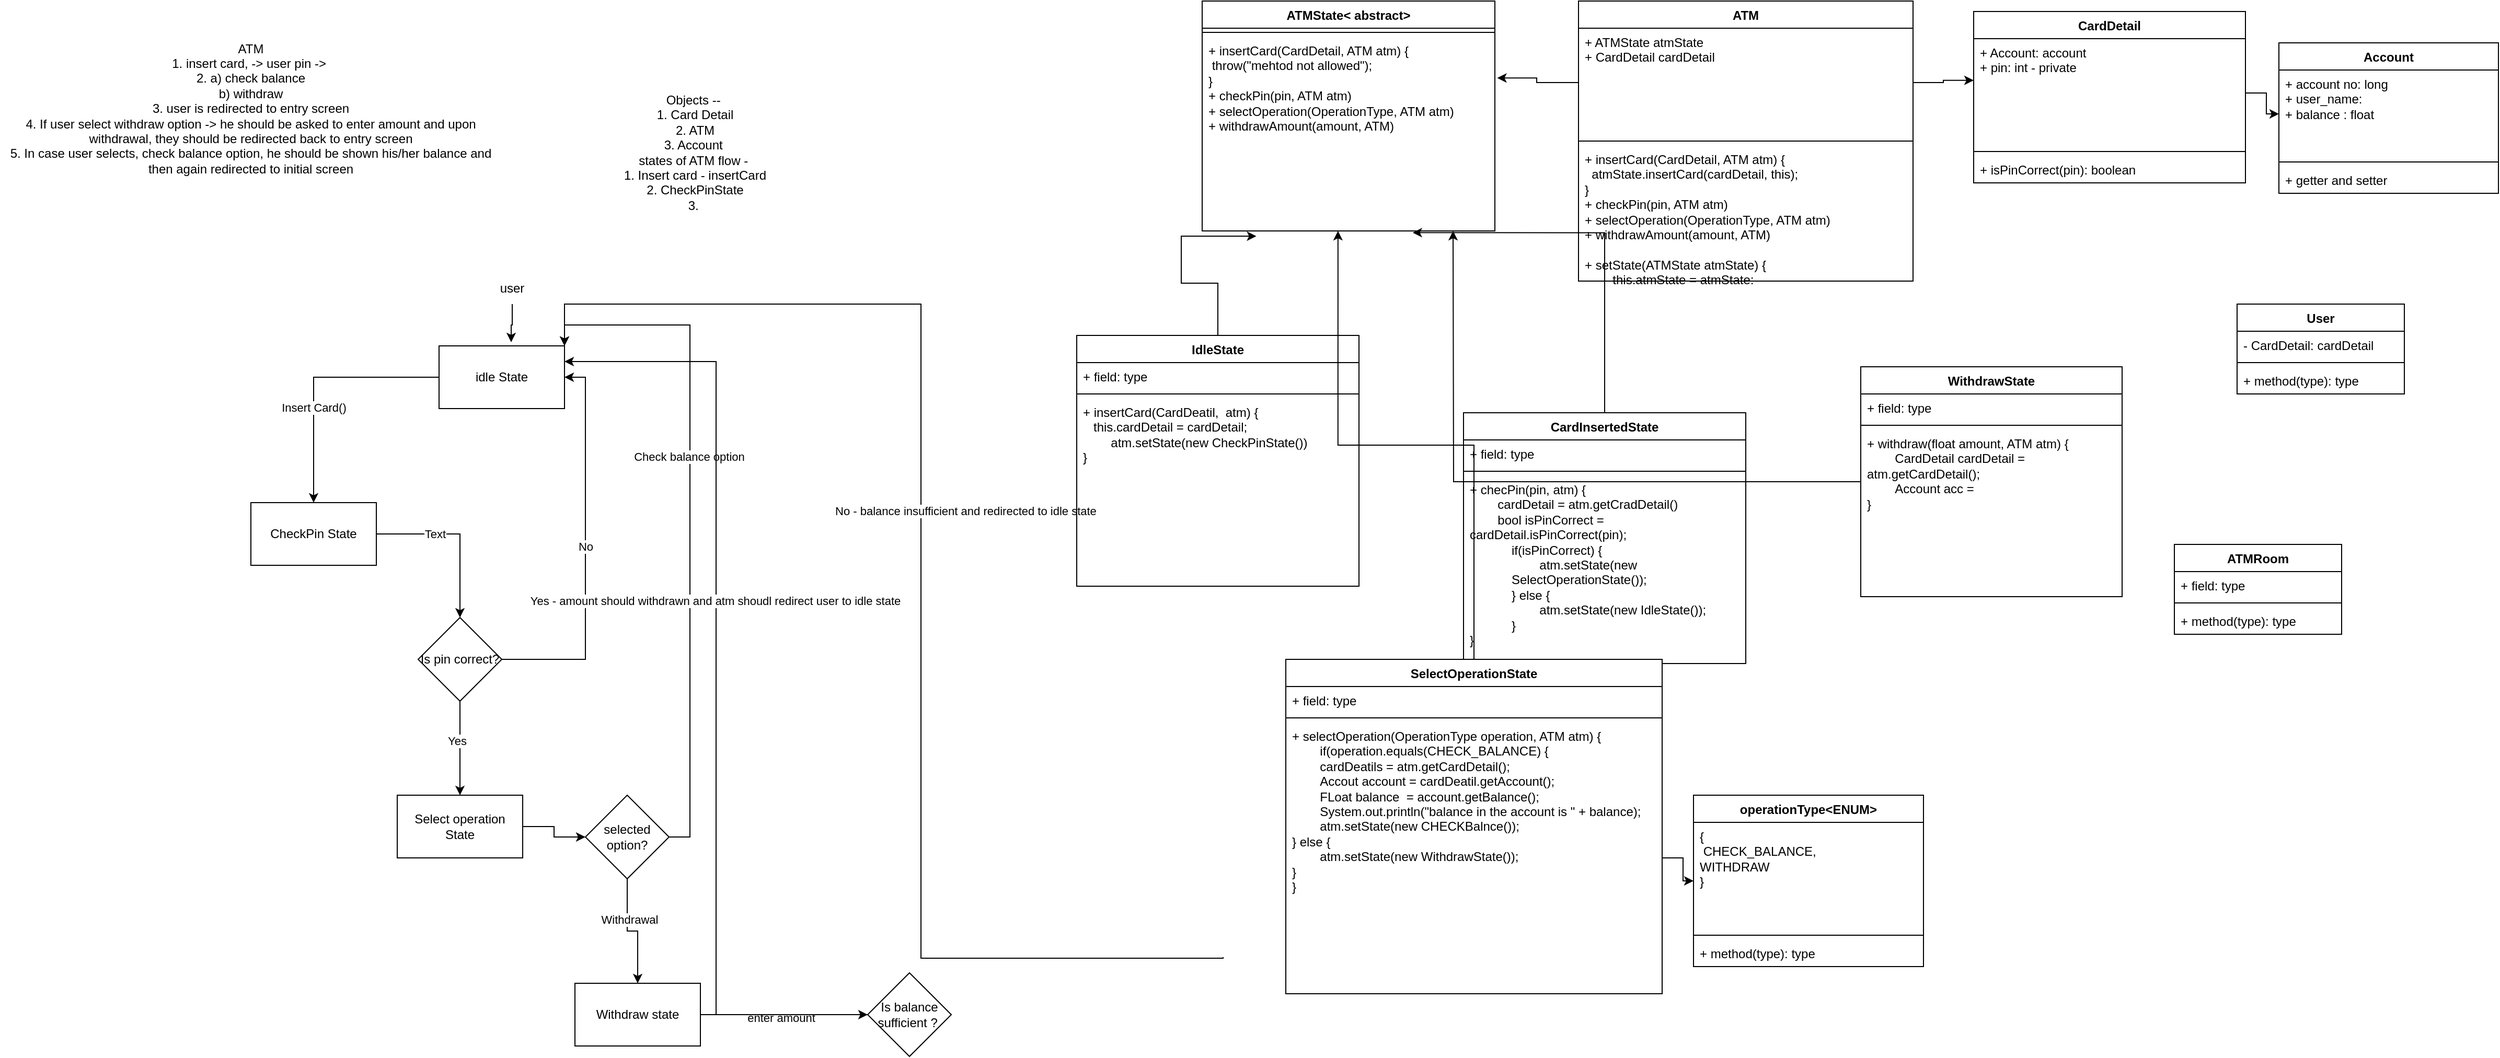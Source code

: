 <mxfile version="24.6.3" type="device">
  <diagram id="C5RBs43oDa-KdzZeNtuy" name="Page-1">
    <mxGraphModel dx="1635" dy="835" grid="1" gridSize="10" guides="1" tooltips="1" connect="1" arrows="1" fold="1" page="1" pageScale="1" pageWidth="827" pageHeight="1169" math="0" shadow="0">
      <root>
        <mxCell id="WIyWlLk6GJQsqaUBKTNV-0" />
        <mxCell id="WIyWlLk6GJQsqaUBKTNV-1" parent="WIyWlLk6GJQsqaUBKTNV-0" />
        <mxCell id="rk55M6_r1zN5NUazX-qA-60" value="ATM&lt;div&gt;1. insert card, -&amp;gt; user pin -&amp;gt;&amp;nbsp;&lt;/div&gt;&lt;div&gt;2. a) check balance&lt;/div&gt;&lt;div&gt;b) withdraw&lt;/div&gt;&lt;div&gt;3. user is redirected to entry screen&lt;/div&gt;&lt;div&gt;4. If user select withdraw option -&amp;gt; he should be asked to enter amount and upon withdrawal, they should be redirected back to entry screen&lt;/div&gt;&lt;div&gt;5. In case user selects, check balance option, he should be shown his/her balance and then again redirected to initial screen&lt;/div&gt;&lt;div&gt;&lt;br&gt;&lt;/div&gt;" style="text;html=1;align=center;verticalAlign=middle;whiteSpace=wrap;rounded=0;" vertex="1" parent="WIyWlLk6GJQsqaUBKTNV-1">
          <mxGeometry x="50" y="210" width="480" height="200" as="geometry" />
        </mxCell>
        <mxCell id="rk55M6_r1zN5NUazX-qA-61" value="Objects --&amp;nbsp;&lt;div&gt;1. Card Detail&lt;/div&gt;&lt;div&gt;2. ATM&lt;/div&gt;&lt;div&gt;3. Account&amp;nbsp;&lt;/div&gt;&lt;div&gt;states of ATM flow -&amp;nbsp;&lt;/div&gt;&lt;div&gt;1. Insert card - insertCard&lt;/div&gt;&lt;div&gt;2. CheckPinState&lt;/div&gt;&lt;div&gt;3.&amp;nbsp;&lt;/div&gt;" style="text;html=1;align=center;verticalAlign=middle;whiteSpace=wrap;rounded=0;" vertex="1" parent="WIyWlLk6GJQsqaUBKTNV-1">
          <mxGeometry x="590" y="230" width="250" height="230" as="geometry" />
        </mxCell>
        <mxCell id="rk55M6_r1zN5NUazX-qA-65" style="edgeStyle=orthogonalEdgeStyle;rounded=0;orthogonalLoop=1;jettySize=auto;html=1;" edge="1" parent="WIyWlLk6GJQsqaUBKTNV-1" source="rk55M6_r1zN5NUazX-qA-62" target="rk55M6_r1zN5NUazX-qA-66">
          <mxGeometry relative="1" as="geometry">
            <mxPoint x="530" y="650.0" as="targetPoint" />
          </mxGeometry>
        </mxCell>
        <mxCell id="rk55M6_r1zN5NUazX-qA-76" value="Insert Card()" style="edgeLabel;html=1;align=center;verticalAlign=middle;resizable=0;points=[];" vertex="1" connectable="0" parent="rk55M6_r1zN5NUazX-qA-65">
          <mxGeometry x="0.239" relative="1" as="geometry">
            <mxPoint as="offset" />
          </mxGeometry>
        </mxCell>
        <mxCell id="rk55M6_r1zN5NUazX-qA-62" value="idle State" style="rounded=0;whiteSpace=wrap;html=1;" vertex="1" parent="WIyWlLk6GJQsqaUBKTNV-1">
          <mxGeometry x="470" y="530" width="120" height="60" as="geometry" />
        </mxCell>
        <mxCell id="rk55M6_r1zN5NUazX-qA-63" value="user" style="text;html=1;align=center;verticalAlign=middle;whiteSpace=wrap;rounded=0;" vertex="1" parent="WIyWlLk6GJQsqaUBKTNV-1">
          <mxGeometry x="510" y="460" width="60" height="30" as="geometry" />
        </mxCell>
        <mxCell id="rk55M6_r1zN5NUazX-qA-64" style="edgeStyle=orthogonalEdgeStyle;rounded=0;orthogonalLoop=1;jettySize=auto;html=1;entryX=0.575;entryY=-0.059;entryDx=0;entryDy=0;entryPerimeter=0;" edge="1" parent="WIyWlLk6GJQsqaUBKTNV-1" source="rk55M6_r1zN5NUazX-qA-63" target="rk55M6_r1zN5NUazX-qA-62">
          <mxGeometry relative="1" as="geometry" />
        </mxCell>
        <mxCell id="rk55M6_r1zN5NUazX-qA-67" style="edgeStyle=orthogonalEdgeStyle;rounded=0;orthogonalLoop=1;jettySize=auto;html=1;" edge="1" parent="WIyWlLk6GJQsqaUBKTNV-1" source="rk55M6_r1zN5NUazX-qA-66" target="rk55M6_r1zN5NUazX-qA-70">
          <mxGeometry relative="1" as="geometry">
            <mxPoint x="530" y="750.0" as="targetPoint" />
          </mxGeometry>
        </mxCell>
        <mxCell id="rk55M6_r1zN5NUazX-qA-77" value="Text" style="edgeLabel;html=1;align=center;verticalAlign=middle;resizable=0;points=[];" vertex="1" connectable="0" parent="rk55M6_r1zN5NUazX-qA-67">
          <mxGeometry x="-0.299" relative="1" as="geometry">
            <mxPoint as="offset" />
          </mxGeometry>
        </mxCell>
        <mxCell id="rk55M6_r1zN5NUazX-qA-66" value="CheckPin State" style="rounded=0;whiteSpace=wrap;html=1;" vertex="1" parent="WIyWlLk6GJQsqaUBKTNV-1">
          <mxGeometry x="290" y="680.0" width="120" height="60" as="geometry" />
        </mxCell>
        <mxCell id="rk55M6_r1zN5NUazX-qA-71" style="edgeStyle=orthogonalEdgeStyle;rounded=0;orthogonalLoop=1;jettySize=auto;html=1;entryX=1;entryY=0.5;entryDx=0;entryDy=0;exitX=1;exitY=0.5;exitDx=0;exitDy=0;" edge="1" parent="WIyWlLk6GJQsqaUBKTNV-1" source="rk55M6_r1zN5NUazX-qA-70" target="rk55M6_r1zN5NUazX-qA-62">
          <mxGeometry relative="1" as="geometry">
            <mxPoint x="719.94" y="590" as="targetPoint" />
            <mxPoint x="619.999" y="820.059" as="sourcePoint" />
          </mxGeometry>
        </mxCell>
        <mxCell id="rk55M6_r1zN5NUazX-qA-72" value="No" style="edgeLabel;html=1;align=center;verticalAlign=middle;resizable=0;points=[];" vertex="1" connectable="0" parent="rk55M6_r1zN5NUazX-qA-71">
          <mxGeometry x="0.018" relative="1" as="geometry">
            <mxPoint as="offset" />
          </mxGeometry>
        </mxCell>
        <mxCell id="rk55M6_r1zN5NUazX-qA-73" style="edgeStyle=orthogonalEdgeStyle;rounded=0;orthogonalLoop=1;jettySize=auto;html=1;" edge="1" parent="WIyWlLk6GJQsqaUBKTNV-1" source="rk55M6_r1zN5NUazX-qA-70">
          <mxGeometry relative="1" as="geometry">
            <mxPoint x="490" y="960.0" as="targetPoint" />
          </mxGeometry>
        </mxCell>
        <mxCell id="rk55M6_r1zN5NUazX-qA-74" value="Yes" style="edgeLabel;html=1;align=center;verticalAlign=middle;resizable=0;points=[];" vertex="1" connectable="0" parent="rk55M6_r1zN5NUazX-qA-73">
          <mxGeometry x="-0.169" y="-3" relative="1" as="geometry">
            <mxPoint as="offset" />
          </mxGeometry>
        </mxCell>
        <mxCell id="rk55M6_r1zN5NUazX-qA-70" value="Is pin correct?" style="rhombus;whiteSpace=wrap;html=1;" vertex="1" parent="WIyWlLk6GJQsqaUBKTNV-1">
          <mxGeometry x="450" y="790" width="80" height="80" as="geometry" />
        </mxCell>
        <mxCell id="rk55M6_r1zN5NUazX-qA-81" style="edgeStyle=orthogonalEdgeStyle;rounded=0;orthogonalLoop=1;jettySize=auto;html=1;entryX=0;entryY=0.5;entryDx=0;entryDy=0;" edge="1" parent="WIyWlLk6GJQsqaUBKTNV-1" source="rk55M6_r1zN5NUazX-qA-75" target="rk55M6_r1zN5NUazX-qA-80">
          <mxGeometry relative="1" as="geometry" />
        </mxCell>
        <mxCell id="rk55M6_r1zN5NUazX-qA-75" value="Select operation State" style="rounded=0;whiteSpace=wrap;html=1;" vertex="1" parent="WIyWlLk6GJQsqaUBKTNV-1">
          <mxGeometry x="430" y="960" width="120" height="60" as="geometry" />
        </mxCell>
        <mxCell id="rk55M6_r1zN5NUazX-qA-82" style="edgeStyle=orthogonalEdgeStyle;rounded=0;orthogonalLoop=1;jettySize=auto;html=1;entryX=1;entryY=0;entryDx=0;entryDy=0;exitX=1;exitY=0.5;exitDx=0;exitDy=0;" edge="1" parent="WIyWlLk6GJQsqaUBKTNV-1" source="rk55M6_r1zN5NUazX-qA-80" target="rk55M6_r1zN5NUazX-qA-62">
          <mxGeometry relative="1" as="geometry">
            <mxPoint x="770" y="530" as="targetPoint" />
            <mxPoint x="790.0" y="1000.0" as="sourcePoint" />
          </mxGeometry>
        </mxCell>
        <mxCell id="rk55M6_r1zN5NUazX-qA-83" value="Check balance option" style="edgeLabel;html=1;align=center;verticalAlign=middle;resizable=0;points=[];" vertex="1" connectable="0" parent="rk55M6_r1zN5NUazX-qA-82">
          <mxGeometry x="0.182" y="1" relative="1" as="geometry">
            <mxPoint as="offset" />
          </mxGeometry>
        </mxCell>
        <mxCell id="rk55M6_r1zN5NUazX-qA-84" style="edgeStyle=orthogonalEdgeStyle;rounded=0;orthogonalLoop=1;jettySize=auto;html=1;entryX=0.5;entryY=0;entryDx=0;entryDy=0;" edge="1" parent="WIyWlLk6GJQsqaUBKTNV-1" source="rk55M6_r1zN5NUazX-qA-80" target="rk55M6_r1zN5NUazX-qA-87">
          <mxGeometry relative="1" as="geometry">
            <mxPoint x="670" y="1130.0" as="targetPoint" />
          </mxGeometry>
        </mxCell>
        <mxCell id="rk55M6_r1zN5NUazX-qA-85" value="Withdrawal" style="edgeLabel;html=1;align=center;verticalAlign=middle;resizable=0;points=[];" vertex="1" connectable="0" parent="rk55M6_r1zN5NUazX-qA-84">
          <mxGeometry x="-0.295" y="2" relative="1" as="geometry">
            <mxPoint as="offset" />
          </mxGeometry>
        </mxCell>
        <mxCell id="rk55M6_r1zN5NUazX-qA-80" value="selected option?" style="rhombus;whiteSpace=wrap;html=1;" vertex="1" parent="WIyWlLk6GJQsqaUBKTNV-1">
          <mxGeometry x="610" y="960" width="80" height="80" as="geometry" />
        </mxCell>
        <mxCell id="rk55M6_r1zN5NUazX-qA-88" style="edgeStyle=orthogonalEdgeStyle;rounded=0;orthogonalLoop=1;jettySize=auto;html=1;" edge="1" parent="WIyWlLk6GJQsqaUBKTNV-1" source="rk55M6_r1zN5NUazX-qA-87" target="rk55M6_r1zN5NUazX-qA-91">
          <mxGeometry relative="1" as="geometry">
            <mxPoint x="880" y="1170.0" as="targetPoint" />
          </mxGeometry>
        </mxCell>
        <mxCell id="rk55M6_r1zN5NUazX-qA-89" value="enter amount" style="edgeLabel;html=1;align=center;verticalAlign=middle;resizable=0;points=[];" vertex="1" connectable="0" parent="rk55M6_r1zN5NUazX-qA-88">
          <mxGeometry x="-0.044" y="-3" relative="1" as="geometry">
            <mxPoint as="offset" />
          </mxGeometry>
        </mxCell>
        <mxCell id="rk55M6_r1zN5NUazX-qA-87" value="Withdraw state" style="rounded=0;whiteSpace=wrap;html=1;" vertex="1" parent="WIyWlLk6GJQsqaUBKTNV-1">
          <mxGeometry x="600" y="1140" width="120" height="60" as="geometry" />
        </mxCell>
        <mxCell id="rk55M6_r1zN5NUazX-qA-93" style="edgeStyle=orthogonalEdgeStyle;rounded=0;orthogonalLoop=1;jettySize=auto;html=1;entryX=1;entryY=0.25;entryDx=0;entryDy=0;" edge="1" parent="WIyWlLk6GJQsqaUBKTNV-1" source="rk55M6_r1zN5NUazX-qA-91" target="rk55M6_r1zN5NUazX-qA-62">
          <mxGeometry relative="1" as="geometry">
            <mxPoint x="910" y="700.0" as="targetPoint" />
          </mxGeometry>
        </mxCell>
        <mxCell id="rk55M6_r1zN5NUazX-qA-94" value="Yes - amount should withdrawn and atm shoudl redirect user to idle state" style="edgeLabel;html=1;align=center;verticalAlign=middle;resizable=0;points=[];" vertex="1" connectable="0" parent="rk55M6_r1zN5NUazX-qA-93">
          <mxGeometry x="0.183" y="1" relative="1" as="geometry">
            <mxPoint as="offset" />
          </mxGeometry>
        </mxCell>
        <mxCell id="rk55M6_r1zN5NUazX-qA-95" style="edgeStyle=orthogonalEdgeStyle;rounded=0;orthogonalLoop=1;jettySize=auto;html=1;entryX=1;entryY=0;entryDx=0;entryDy=0;" edge="1" parent="WIyWlLk6GJQsqaUBKTNV-1" target="rk55M6_r1zN5NUazX-qA-62">
          <mxGeometry relative="1" as="geometry">
            <mxPoint x="930" y="490" as="targetPoint" />
            <mxPoint x="1220" y="1115.0" as="sourcePoint" />
            <Array as="points">
              <mxPoint x="931" y="1116" />
              <mxPoint x="931" y="490" />
              <mxPoint x="590" y="490" />
            </Array>
          </mxGeometry>
        </mxCell>
        <mxCell id="rk55M6_r1zN5NUazX-qA-96" value="No - balance insufficient and redirected to idle state&amp;nbsp;" style="edgeLabel;html=1;align=center;verticalAlign=middle;resizable=0;points=[];" vertex="1" connectable="0" parent="rk55M6_r1zN5NUazX-qA-95">
          <mxGeometry x="-0.035" y="-2" relative="1" as="geometry">
            <mxPoint x="42" y="-92" as="offset" />
          </mxGeometry>
        </mxCell>
        <mxCell id="rk55M6_r1zN5NUazX-qA-91" value="Is balance sufficient ?&amp;nbsp;" style="rhombus;whiteSpace=wrap;html=1;" vertex="1" parent="WIyWlLk6GJQsqaUBKTNV-1">
          <mxGeometry x="880" y="1130" width="80" height="80" as="geometry" />
        </mxCell>
        <mxCell id="rk55M6_r1zN5NUazX-qA-97" value="ATMState&amp;lt; abstract&amp;gt;" style="swimlane;fontStyle=1;align=center;verticalAlign=top;childLayout=stackLayout;horizontal=1;startSize=26;horizontalStack=0;resizeParent=1;resizeParentMax=0;resizeLast=0;collapsible=1;marginBottom=0;whiteSpace=wrap;html=1;" vertex="1" parent="WIyWlLk6GJQsqaUBKTNV-1">
          <mxGeometry x="1200" y="200" width="280" height="220" as="geometry" />
        </mxCell>
        <mxCell id="rk55M6_r1zN5NUazX-qA-99" value="" style="line;strokeWidth=1;fillColor=none;align=left;verticalAlign=middle;spacingTop=-1;spacingLeft=3;spacingRight=3;rotatable=0;labelPosition=right;points=[];portConstraint=eastwest;strokeColor=inherit;" vertex="1" parent="rk55M6_r1zN5NUazX-qA-97">
          <mxGeometry y="26" width="280" height="8" as="geometry" />
        </mxCell>
        <mxCell id="rk55M6_r1zN5NUazX-qA-100" value="+ insertCard(CardDetail, ATM atm) {&lt;div&gt;&amp;nbsp;throw(&quot;mehtod not allowed&quot;);&lt;/div&gt;&lt;div&gt;}&lt;br&gt;&lt;div&gt;+ checkPin(pin, ATM atm)&lt;/div&gt;&lt;div&gt;+ selectOperation(OperationType, ATM atm)&lt;/div&gt;&lt;div&gt;+ withdrawAmount(amount, ATM)&lt;/div&gt;&lt;/div&gt;" style="text;strokeColor=none;fillColor=none;align=left;verticalAlign=top;spacingLeft=4;spacingRight=4;overflow=hidden;rotatable=0;points=[[0,0.5],[1,0.5]];portConstraint=eastwest;whiteSpace=wrap;html=1;" vertex="1" parent="rk55M6_r1zN5NUazX-qA-97">
          <mxGeometry y="34" width="280" height="186" as="geometry" />
        </mxCell>
        <mxCell id="rk55M6_r1zN5NUazX-qA-101" value="IdleState" style="swimlane;fontStyle=1;align=center;verticalAlign=top;childLayout=stackLayout;horizontal=1;startSize=26;horizontalStack=0;resizeParent=1;resizeParentMax=0;resizeLast=0;collapsible=1;marginBottom=0;whiteSpace=wrap;html=1;" vertex="1" parent="WIyWlLk6GJQsqaUBKTNV-1">
          <mxGeometry x="1080" y="520" width="270" height="240" as="geometry" />
        </mxCell>
        <mxCell id="rk55M6_r1zN5NUazX-qA-102" value="+ field: type" style="text;strokeColor=none;fillColor=none;align=left;verticalAlign=top;spacingLeft=4;spacingRight=4;overflow=hidden;rotatable=0;points=[[0,0.5],[1,0.5]];portConstraint=eastwest;whiteSpace=wrap;html=1;" vertex="1" parent="rk55M6_r1zN5NUazX-qA-101">
          <mxGeometry y="26" width="270" height="26" as="geometry" />
        </mxCell>
        <mxCell id="rk55M6_r1zN5NUazX-qA-103" value="" style="line;strokeWidth=1;fillColor=none;align=left;verticalAlign=middle;spacingTop=-1;spacingLeft=3;spacingRight=3;rotatable=0;labelPosition=right;points=[];portConstraint=eastwest;strokeColor=inherit;" vertex="1" parent="rk55M6_r1zN5NUazX-qA-101">
          <mxGeometry y="52" width="270" height="8" as="geometry" />
        </mxCell>
        <mxCell id="rk55M6_r1zN5NUazX-qA-104" value="+ insertCard(CardDeatil,&amp;nbsp; atm) {&lt;div&gt;&amp;nbsp; &amp;nbsp;this.cardDetail = cardDetail;&lt;/div&gt;&lt;div&gt;&lt;span style=&quot;white-space: pre;&quot;&gt;&#x9;&lt;/span&gt;atm.setState(new CheckPinState())&lt;br&gt;&lt;div&gt;}&lt;/div&gt;&lt;/div&gt;" style="text;strokeColor=none;fillColor=none;align=left;verticalAlign=top;spacingLeft=4;spacingRight=4;overflow=hidden;rotatable=0;points=[[0,0.5],[1,0.5]];portConstraint=eastwest;whiteSpace=wrap;html=1;" vertex="1" parent="rk55M6_r1zN5NUazX-qA-101">
          <mxGeometry y="60" width="270" height="180" as="geometry" />
        </mxCell>
        <mxCell id="rk55M6_r1zN5NUazX-qA-105" value="ATM" style="swimlane;fontStyle=1;align=center;verticalAlign=top;childLayout=stackLayout;horizontal=1;startSize=26;horizontalStack=0;resizeParent=1;resizeParentMax=0;resizeLast=0;collapsible=1;marginBottom=0;whiteSpace=wrap;html=1;" vertex="1" parent="WIyWlLk6GJQsqaUBKTNV-1">
          <mxGeometry x="1560" y="200" width="320" height="268" as="geometry" />
        </mxCell>
        <mxCell id="rk55M6_r1zN5NUazX-qA-106" value="+ ATMState atmState&lt;div&gt;+ CardDetail cardDetail&lt;/div&gt;" style="text;strokeColor=none;fillColor=none;align=left;verticalAlign=top;spacingLeft=4;spacingRight=4;overflow=hidden;rotatable=0;points=[[0,0.5],[1,0.5]];portConstraint=eastwest;whiteSpace=wrap;html=1;" vertex="1" parent="rk55M6_r1zN5NUazX-qA-105">
          <mxGeometry y="26" width="320" height="104" as="geometry" />
        </mxCell>
        <mxCell id="rk55M6_r1zN5NUazX-qA-107" value="" style="line;strokeWidth=1;fillColor=none;align=left;verticalAlign=middle;spacingTop=-1;spacingLeft=3;spacingRight=3;rotatable=0;labelPosition=right;points=[];portConstraint=eastwest;strokeColor=inherit;" vertex="1" parent="rk55M6_r1zN5NUazX-qA-105">
          <mxGeometry y="130" width="320" height="8" as="geometry" />
        </mxCell>
        <mxCell id="rk55M6_r1zN5NUazX-qA-108" value="+ insertCard(CardDetail, ATM atm) {&lt;div&gt;&amp;nbsp; atmState.insertCard(cardDetail, this);&lt;/div&gt;&lt;div&gt;}&lt;br&gt;&lt;div&gt;+ checkPin(pin, ATM atm)&lt;/div&gt;&lt;div&gt;+ selectOperation(OperationType, ATM atm)&lt;/div&gt;&lt;div&gt;+ withdrawAmount(amount, ATM)&lt;/div&gt;&lt;div&gt;&lt;br&gt;&lt;/div&gt;&lt;div&gt;+ setState(ATMState atmState) {&lt;/div&gt;&lt;div&gt;&lt;span style=&quot;white-space: pre;&quot;&gt;&#x9;&lt;/span&gt;this.atmState = atmState;&lt;br&gt;&lt;/div&gt;&lt;div&gt;}&lt;/div&gt;&lt;/div&gt;" style="text;strokeColor=none;fillColor=none;align=left;verticalAlign=top;spacingLeft=4;spacingRight=4;overflow=hidden;rotatable=0;points=[[0,0.5],[1,0.5]];portConstraint=eastwest;whiteSpace=wrap;html=1;" vertex="1" parent="rk55M6_r1zN5NUazX-qA-105">
          <mxGeometry y="138" width="320" height="130" as="geometry" />
        </mxCell>
        <mxCell id="rk55M6_r1zN5NUazX-qA-109" style="edgeStyle=orthogonalEdgeStyle;rounded=0;orthogonalLoop=1;jettySize=auto;html=1;entryX=1.008;entryY=0.213;entryDx=0;entryDy=0;entryPerimeter=0;" edge="1" parent="WIyWlLk6GJQsqaUBKTNV-1" source="rk55M6_r1zN5NUazX-qA-106" target="rk55M6_r1zN5NUazX-qA-100">
          <mxGeometry relative="1" as="geometry" />
        </mxCell>
        <mxCell id="rk55M6_r1zN5NUazX-qA-110" value="CardDetail" style="swimlane;fontStyle=1;align=center;verticalAlign=top;childLayout=stackLayout;horizontal=1;startSize=26;horizontalStack=0;resizeParent=1;resizeParentMax=0;resizeLast=0;collapsible=1;marginBottom=0;whiteSpace=wrap;html=1;" vertex="1" parent="WIyWlLk6GJQsqaUBKTNV-1">
          <mxGeometry x="1938" y="210" width="260" height="164" as="geometry" />
        </mxCell>
        <mxCell id="rk55M6_r1zN5NUazX-qA-111" value="+ Account: account&lt;div&gt;+ pin: int - private&lt;br&gt;&lt;br&gt;&lt;/div&gt;" style="text;strokeColor=none;fillColor=none;align=left;verticalAlign=top;spacingLeft=4;spacingRight=4;overflow=hidden;rotatable=0;points=[[0,0.5],[1,0.5]];portConstraint=eastwest;whiteSpace=wrap;html=1;" vertex="1" parent="rk55M6_r1zN5NUazX-qA-110">
          <mxGeometry y="26" width="260" height="104" as="geometry" />
        </mxCell>
        <mxCell id="rk55M6_r1zN5NUazX-qA-112" value="" style="line;strokeWidth=1;fillColor=none;align=left;verticalAlign=middle;spacingTop=-1;spacingLeft=3;spacingRight=3;rotatable=0;labelPosition=right;points=[];portConstraint=eastwest;strokeColor=inherit;" vertex="1" parent="rk55M6_r1zN5NUazX-qA-110">
          <mxGeometry y="130" width="260" height="8" as="geometry" />
        </mxCell>
        <mxCell id="rk55M6_r1zN5NUazX-qA-113" value="+ isPinCorrect(pin): boolean" style="text;strokeColor=none;fillColor=none;align=left;verticalAlign=top;spacingLeft=4;spacingRight=4;overflow=hidden;rotatable=0;points=[[0,0.5],[1,0.5]];portConstraint=eastwest;whiteSpace=wrap;html=1;" vertex="1" parent="rk55M6_r1zN5NUazX-qA-110">
          <mxGeometry y="138" width="260" height="26" as="geometry" />
        </mxCell>
        <mxCell id="rk55M6_r1zN5NUazX-qA-114" style="edgeStyle=orthogonalEdgeStyle;rounded=0;orthogonalLoop=1;jettySize=auto;html=1;entryX=0;entryY=0.384;entryDx=0;entryDy=0;entryPerimeter=0;" edge="1" parent="WIyWlLk6GJQsqaUBKTNV-1" source="rk55M6_r1zN5NUazX-qA-106" target="rk55M6_r1zN5NUazX-qA-111">
          <mxGeometry relative="1" as="geometry" />
        </mxCell>
        <mxCell id="rk55M6_r1zN5NUazX-qA-115" value="Account" style="swimlane;fontStyle=1;align=center;verticalAlign=top;childLayout=stackLayout;horizontal=1;startSize=26;horizontalStack=0;resizeParent=1;resizeParentMax=0;resizeLast=0;collapsible=1;marginBottom=0;whiteSpace=wrap;html=1;" vertex="1" parent="WIyWlLk6GJQsqaUBKTNV-1">
          <mxGeometry x="2230" y="240" width="210" height="144" as="geometry" />
        </mxCell>
        <mxCell id="rk55M6_r1zN5NUazX-qA-116" value="+ account no: long&lt;div&gt;+ user_name:&amp;nbsp;&lt;/div&gt;&lt;div&gt;+ balance : float&lt;/div&gt;" style="text;strokeColor=none;fillColor=none;align=left;verticalAlign=top;spacingLeft=4;spacingRight=4;overflow=hidden;rotatable=0;points=[[0,0.5],[1,0.5]];portConstraint=eastwest;whiteSpace=wrap;html=1;" vertex="1" parent="rk55M6_r1zN5NUazX-qA-115">
          <mxGeometry y="26" width="210" height="84" as="geometry" />
        </mxCell>
        <mxCell id="rk55M6_r1zN5NUazX-qA-117" value="" style="line;strokeWidth=1;fillColor=none;align=left;verticalAlign=middle;spacingTop=-1;spacingLeft=3;spacingRight=3;rotatable=0;labelPosition=right;points=[];portConstraint=eastwest;strokeColor=inherit;" vertex="1" parent="rk55M6_r1zN5NUazX-qA-115">
          <mxGeometry y="110" width="210" height="8" as="geometry" />
        </mxCell>
        <mxCell id="rk55M6_r1zN5NUazX-qA-118" value="+ getter and setter" style="text;strokeColor=none;fillColor=none;align=left;verticalAlign=top;spacingLeft=4;spacingRight=4;overflow=hidden;rotatable=0;points=[[0,0.5],[1,0.5]];portConstraint=eastwest;whiteSpace=wrap;html=1;" vertex="1" parent="rk55M6_r1zN5NUazX-qA-115">
          <mxGeometry y="118" width="210" height="26" as="geometry" />
        </mxCell>
        <mxCell id="rk55M6_r1zN5NUazX-qA-119" style="edgeStyle=orthogonalEdgeStyle;rounded=0;orthogonalLoop=1;jettySize=auto;html=1;" edge="1" parent="WIyWlLk6GJQsqaUBKTNV-1" source="rk55M6_r1zN5NUazX-qA-111" target="rk55M6_r1zN5NUazX-qA-116">
          <mxGeometry relative="1" as="geometry" />
        </mxCell>
        <mxCell id="rk55M6_r1zN5NUazX-qA-120" style="edgeStyle=orthogonalEdgeStyle;rounded=0;orthogonalLoop=1;jettySize=auto;html=1;entryX=0.185;entryY=1.027;entryDx=0;entryDy=0;entryPerimeter=0;" edge="1" parent="WIyWlLk6GJQsqaUBKTNV-1" source="rk55M6_r1zN5NUazX-qA-101" target="rk55M6_r1zN5NUazX-qA-100">
          <mxGeometry relative="1" as="geometry" />
        </mxCell>
        <mxCell id="rk55M6_r1zN5NUazX-qA-121" value="CardInsertedState" style="swimlane;fontStyle=1;align=center;verticalAlign=top;childLayout=stackLayout;horizontal=1;startSize=26;horizontalStack=0;resizeParent=1;resizeParentMax=0;resizeLast=0;collapsible=1;marginBottom=0;whiteSpace=wrap;html=1;" vertex="1" parent="WIyWlLk6GJQsqaUBKTNV-1">
          <mxGeometry x="1450" y="594" width="270" height="240" as="geometry" />
        </mxCell>
        <mxCell id="rk55M6_r1zN5NUazX-qA-122" value="+ field: type" style="text;strokeColor=none;fillColor=none;align=left;verticalAlign=top;spacingLeft=4;spacingRight=4;overflow=hidden;rotatable=0;points=[[0,0.5],[1,0.5]];portConstraint=eastwest;whiteSpace=wrap;html=1;" vertex="1" parent="rk55M6_r1zN5NUazX-qA-121">
          <mxGeometry y="26" width="270" height="26" as="geometry" />
        </mxCell>
        <mxCell id="rk55M6_r1zN5NUazX-qA-123" value="" style="line;strokeWidth=1;fillColor=none;align=left;verticalAlign=middle;spacingTop=-1;spacingLeft=3;spacingRight=3;rotatable=0;labelPosition=right;points=[];portConstraint=eastwest;strokeColor=inherit;" vertex="1" parent="rk55M6_r1zN5NUazX-qA-121">
          <mxGeometry y="52" width="270" height="8" as="geometry" />
        </mxCell>
        <mxCell id="rk55M6_r1zN5NUazX-qA-124" value="+ checPin(pin, atm) {&lt;div&gt;&lt;span style=&quot;white-space: pre;&quot;&gt;&#x9;&lt;/span&gt;cardDetail = atm.getCradDetail()&lt;br&gt;&lt;/div&gt;&lt;div&gt;&lt;span style=&quot;white-space: pre;&quot;&gt;&#x9;&lt;/span&gt;bool isPinCorrect = cardDetail.isPinCorrect(pin);&lt;br&gt;&lt;/div&gt;&lt;blockquote style=&quot;margin: 0 0 0 40px; border: none; padding: 0px;&quot;&gt;&lt;div&gt;if(isPinCorrect) {&lt;/div&gt;&lt;div&gt;&lt;span style=&quot;white-space: pre;&quot;&gt;&#x9;&lt;/span&gt;atm.setState(new SelectOperationState());&lt;/div&gt;&lt;div&gt;} else {&lt;/div&gt;&lt;div&gt;&lt;span style=&quot;white-space: pre;&quot;&gt;&#x9;&lt;/span&gt;atm.setState(new IdleState());&lt;br&gt;&lt;/div&gt;&lt;div&gt;}&lt;/div&gt;&lt;/blockquote&gt;&lt;div&gt;}&lt;/div&gt;" style="text;strokeColor=none;fillColor=none;align=left;verticalAlign=top;spacingLeft=4;spacingRight=4;overflow=hidden;rotatable=0;points=[[0,0.5],[1,0.5]];portConstraint=eastwest;whiteSpace=wrap;html=1;" vertex="1" parent="rk55M6_r1zN5NUazX-qA-121">
          <mxGeometry y="60" width="270" height="180" as="geometry" />
        </mxCell>
        <mxCell id="rk55M6_r1zN5NUazX-qA-125" style="edgeStyle=orthogonalEdgeStyle;rounded=0;orthogonalLoop=1;jettySize=auto;html=1;entryX=0.719;entryY=1.009;entryDx=0;entryDy=0;entryPerimeter=0;" edge="1" parent="WIyWlLk6GJQsqaUBKTNV-1" source="rk55M6_r1zN5NUazX-qA-121" target="rk55M6_r1zN5NUazX-qA-100">
          <mxGeometry relative="1" as="geometry" />
        </mxCell>
        <mxCell id="rk55M6_r1zN5NUazX-qA-126" value="SelectOperationState" style="swimlane;fontStyle=1;align=center;verticalAlign=top;childLayout=stackLayout;horizontal=1;startSize=26;horizontalStack=0;resizeParent=1;resizeParentMax=0;resizeLast=0;collapsible=1;marginBottom=0;whiteSpace=wrap;html=1;" vertex="1" parent="WIyWlLk6GJQsqaUBKTNV-1">
          <mxGeometry x="1280" y="830" width="360" height="320" as="geometry" />
        </mxCell>
        <mxCell id="rk55M6_r1zN5NUazX-qA-127" value="+ field: type" style="text;strokeColor=none;fillColor=none;align=left;verticalAlign=top;spacingLeft=4;spacingRight=4;overflow=hidden;rotatable=0;points=[[0,0.5],[1,0.5]];portConstraint=eastwest;whiteSpace=wrap;html=1;" vertex="1" parent="rk55M6_r1zN5NUazX-qA-126">
          <mxGeometry y="26" width="360" height="26" as="geometry" />
        </mxCell>
        <mxCell id="rk55M6_r1zN5NUazX-qA-128" value="" style="line;strokeWidth=1;fillColor=none;align=left;verticalAlign=middle;spacingTop=-1;spacingLeft=3;spacingRight=3;rotatable=0;labelPosition=right;points=[];portConstraint=eastwest;strokeColor=inherit;" vertex="1" parent="rk55M6_r1zN5NUazX-qA-126">
          <mxGeometry y="52" width="360" height="8" as="geometry" />
        </mxCell>
        <mxCell id="rk55M6_r1zN5NUazX-qA-129" value="+ selectOperation(OperationType operation, ATM atm) {&lt;div&gt;&lt;span style=&quot;white-space: pre;&quot;&gt;&#x9;&lt;/span&gt;if(operation.equals(CHECK_BALANCE) {&lt;br&gt;&lt;/div&gt;&lt;div&gt;&lt;span style=&quot;white-space: pre;&quot;&gt;&#x9;&lt;/span&gt;cardDeatils = atm.getCardDetail();&lt;br&gt;&lt;/div&gt;&lt;div&gt;&lt;span style=&quot;white-space: pre;&quot;&gt;&#x9;&lt;/span&gt;Accout account = cardDeatil.getAccount();&lt;br&gt;&lt;/div&gt;&lt;div&gt;&lt;span style=&quot;white-space: pre;&quot;&gt;&#x9;&lt;/span&gt;FLoat balance&amp;nbsp; = account.getBalance();&lt;br&gt;&lt;/div&gt;&lt;div&gt;&lt;span style=&quot;white-space: pre;&quot;&gt;&#x9;&lt;/span&gt;System.out.println(&quot;balance in the account is &quot; + balance);&lt;br&gt;&lt;/div&gt;&lt;div&gt;&lt;span style=&quot;white-space: pre;&quot;&gt;&#x9;&lt;/span&gt;atm.setState(new CHECKBalnce());&lt;br&gt;&lt;/div&gt;&lt;div&gt;} else {&lt;/div&gt;&lt;div&gt;&lt;span style=&quot;white-space: pre;&quot;&gt;&#x9;&lt;/span&gt;atm.setState(new WithdrawState());&lt;br&gt;&lt;/div&gt;&lt;div&gt;}&lt;/div&gt;&lt;div&gt;}&lt;/div&gt;" style="text;strokeColor=none;fillColor=none;align=left;verticalAlign=top;spacingLeft=4;spacingRight=4;overflow=hidden;rotatable=0;points=[[0,0.5],[1,0.5]];portConstraint=eastwest;whiteSpace=wrap;html=1;" vertex="1" parent="rk55M6_r1zN5NUazX-qA-126">
          <mxGeometry y="60" width="360" height="260" as="geometry" />
        </mxCell>
        <mxCell id="rk55M6_r1zN5NUazX-qA-130" style="edgeStyle=orthogonalEdgeStyle;rounded=0;orthogonalLoop=1;jettySize=auto;html=1;entryX=0.464;entryY=1;entryDx=0;entryDy=0;entryPerimeter=0;" edge="1" parent="WIyWlLk6GJQsqaUBKTNV-1" source="rk55M6_r1zN5NUazX-qA-126" target="rk55M6_r1zN5NUazX-qA-100">
          <mxGeometry relative="1" as="geometry" />
        </mxCell>
        <mxCell id="rk55M6_r1zN5NUazX-qA-132" value="operationType&amp;lt;ENUM&amp;gt;" style="swimlane;fontStyle=1;align=center;verticalAlign=top;childLayout=stackLayout;horizontal=1;startSize=26;horizontalStack=0;resizeParent=1;resizeParentMax=0;resizeLast=0;collapsible=1;marginBottom=0;whiteSpace=wrap;html=1;" vertex="1" parent="WIyWlLk6GJQsqaUBKTNV-1">
          <mxGeometry x="1670" y="960.0" width="220" height="164" as="geometry" />
        </mxCell>
        <mxCell id="rk55M6_r1zN5NUazX-qA-133" value="{&lt;div&gt;&amp;nbsp;CHECK_BALANCE,&lt;/div&gt;&lt;div&gt;WITHDRAW&lt;/div&gt;&lt;div&gt;}&lt;/div&gt;" style="text;strokeColor=none;fillColor=none;align=left;verticalAlign=top;spacingLeft=4;spacingRight=4;overflow=hidden;rotatable=0;points=[[0,0.5],[1,0.5]];portConstraint=eastwest;whiteSpace=wrap;html=1;" vertex="1" parent="rk55M6_r1zN5NUazX-qA-132">
          <mxGeometry y="26" width="220" height="104" as="geometry" />
        </mxCell>
        <mxCell id="rk55M6_r1zN5NUazX-qA-134" value="" style="line;strokeWidth=1;fillColor=none;align=left;verticalAlign=middle;spacingTop=-1;spacingLeft=3;spacingRight=3;rotatable=0;labelPosition=right;points=[];portConstraint=eastwest;strokeColor=inherit;" vertex="1" parent="rk55M6_r1zN5NUazX-qA-132">
          <mxGeometry y="130" width="220" height="8" as="geometry" />
        </mxCell>
        <mxCell id="rk55M6_r1zN5NUazX-qA-135" value="+ method(type): type" style="text;strokeColor=none;fillColor=none;align=left;verticalAlign=top;spacingLeft=4;spacingRight=4;overflow=hidden;rotatable=0;points=[[0,0.5],[1,0.5]];portConstraint=eastwest;whiteSpace=wrap;html=1;" vertex="1" parent="rk55M6_r1zN5NUazX-qA-132">
          <mxGeometry y="138" width="220" height="26" as="geometry" />
        </mxCell>
        <mxCell id="rk55M6_r1zN5NUazX-qA-131" style="edgeStyle=orthogonalEdgeStyle;rounded=0;orthogonalLoop=1;jettySize=auto;html=1;" edge="1" parent="WIyWlLk6GJQsqaUBKTNV-1" source="rk55M6_r1zN5NUazX-qA-129" target="rk55M6_r1zN5NUazX-qA-132">
          <mxGeometry relative="1" as="geometry">
            <mxPoint x="1750" y="1005.0" as="targetPoint" />
          </mxGeometry>
        </mxCell>
        <mxCell id="rk55M6_r1zN5NUazX-qA-141" style="edgeStyle=orthogonalEdgeStyle;rounded=0;orthogonalLoop=1;jettySize=auto;html=1;" edge="1" parent="WIyWlLk6GJQsqaUBKTNV-1" source="rk55M6_r1zN5NUazX-qA-137">
          <mxGeometry relative="1" as="geometry">
            <mxPoint x="1440" y="420" as="targetPoint" />
          </mxGeometry>
        </mxCell>
        <mxCell id="rk55M6_r1zN5NUazX-qA-137" value="WithdrawState" style="swimlane;fontStyle=1;align=center;verticalAlign=top;childLayout=stackLayout;horizontal=1;startSize=26;horizontalStack=0;resizeParent=1;resizeParentMax=0;resizeLast=0;collapsible=1;marginBottom=0;whiteSpace=wrap;html=1;" vertex="1" parent="WIyWlLk6GJQsqaUBKTNV-1">
          <mxGeometry x="1830" y="550" width="250" height="220" as="geometry" />
        </mxCell>
        <mxCell id="rk55M6_r1zN5NUazX-qA-138" value="+ field: type" style="text;strokeColor=none;fillColor=none;align=left;verticalAlign=top;spacingLeft=4;spacingRight=4;overflow=hidden;rotatable=0;points=[[0,0.5],[1,0.5]];portConstraint=eastwest;whiteSpace=wrap;html=1;" vertex="1" parent="rk55M6_r1zN5NUazX-qA-137">
          <mxGeometry y="26" width="250" height="26" as="geometry" />
        </mxCell>
        <mxCell id="rk55M6_r1zN5NUazX-qA-139" value="" style="line;strokeWidth=1;fillColor=none;align=left;verticalAlign=middle;spacingTop=-1;spacingLeft=3;spacingRight=3;rotatable=0;labelPosition=right;points=[];portConstraint=eastwest;strokeColor=inherit;" vertex="1" parent="rk55M6_r1zN5NUazX-qA-137">
          <mxGeometry y="52" width="250" height="8" as="geometry" />
        </mxCell>
        <mxCell id="rk55M6_r1zN5NUazX-qA-140" value="+ withdraw(float amount, ATM atm) {&lt;div&gt;&lt;span style=&quot;white-space: pre;&quot;&gt;&#x9;&lt;/span&gt;CardDetail cardDetail = atm.getCardDetail();&lt;/div&gt;&lt;div&gt;&lt;span style=&quot;white-space: pre;&quot;&gt;&#x9;&lt;/span&gt;Account acc =&amp;nbsp;&lt;br&gt;&lt;div&gt;}&lt;/div&gt;&lt;/div&gt;" style="text;strokeColor=none;fillColor=none;align=left;verticalAlign=top;spacingLeft=4;spacingRight=4;overflow=hidden;rotatable=0;points=[[0,0.5],[1,0.5]];portConstraint=eastwest;whiteSpace=wrap;html=1;" vertex="1" parent="rk55M6_r1zN5NUazX-qA-137">
          <mxGeometry y="60" width="250" height="160" as="geometry" />
        </mxCell>
        <mxCell id="rk55M6_r1zN5NUazX-qA-142" value="User" style="swimlane;fontStyle=1;align=center;verticalAlign=top;childLayout=stackLayout;horizontal=1;startSize=26;horizontalStack=0;resizeParent=1;resizeParentMax=0;resizeLast=0;collapsible=1;marginBottom=0;whiteSpace=wrap;html=1;" vertex="1" parent="WIyWlLk6GJQsqaUBKTNV-1">
          <mxGeometry x="2190" y="490" width="160" height="86" as="geometry" />
        </mxCell>
        <mxCell id="rk55M6_r1zN5NUazX-qA-143" value="- CardDetail: cardDetail" style="text;strokeColor=none;fillColor=none;align=left;verticalAlign=top;spacingLeft=4;spacingRight=4;overflow=hidden;rotatable=0;points=[[0,0.5],[1,0.5]];portConstraint=eastwest;whiteSpace=wrap;html=1;" vertex="1" parent="rk55M6_r1zN5NUazX-qA-142">
          <mxGeometry y="26" width="160" height="26" as="geometry" />
        </mxCell>
        <mxCell id="rk55M6_r1zN5NUazX-qA-144" value="" style="line;strokeWidth=1;fillColor=none;align=left;verticalAlign=middle;spacingTop=-1;spacingLeft=3;spacingRight=3;rotatable=0;labelPosition=right;points=[];portConstraint=eastwest;strokeColor=inherit;" vertex="1" parent="rk55M6_r1zN5NUazX-qA-142">
          <mxGeometry y="52" width="160" height="8" as="geometry" />
        </mxCell>
        <mxCell id="rk55M6_r1zN5NUazX-qA-145" value="+ method(type): type" style="text;strokeColor=none;fillColor=none;align=left;verticalAlign=top;spacingLeft=4;spacingRight=4;overflow=hidden;rotatable=0;points=[[0,0.5],[1,0.5]];portConstraint=eastwest;whiteSpace=wrap;html=1;" vertex="1" parent="rk55M6_r1zN5NUazX-qA-142">
          <mxGeometry y="60" width="160" height="26" as="geometry" />
        </mxCell>
        <mxCell id="rk55M6_r1zN5NUazX-qA-147" value="ATMRoom" style="swimlane;fontStyle=1;align=center;verticalAlign=top;childLayout=stackLayout;horizontal=1;startSize=26;horizontalStack=0;resizeParent=1;resizeParentMax=0;resizeLast=0;collapsible=1;marginBottom=0;whiteSpace=wrap;html=1;" vertex="1" parent="WIyWlLk6GJQsqaUBKTNV-1">
          <mxGeometry x="2130" y="720" width="160" height="86" as="geometry" />
        </mxCell>
        <mxCell id="rk55M6_r1zN5NUazX-qA-148" value="+ field: type" style="text;strokeColor=none;fillColor=none;align=left;verticalAlign=top;spacingLeft=4;spacingRight=4;overflow=hidden;rotatable=0;points=[[0,0.5],[1,0.5]];portConstraint=eastwest;whiteSpace=wrap;html=1;" vertex="1" parent="rk55M6_r1zN5NUazX-qA-147">
          <mxGeometry y="26" width="160" height="26" as="geometry" />
        </mxCell>
        <mxCell id="rk55M6_r1zN5NUazX-qA-149" value="" style="line;strokeWidth=1;fillColor=none;align=left;verticalAlign=middle;spacingTop=-1;spacingLeft=3;spacingRight=3;rotatable=0;labelPosition=right;points=[];portConstraint=eastwest;strokeColor=inherit;" vertex="1" parent="rk55M6_r1zN5NUazX-qA-147">
          <mxGeometry y="52" width="160" height="8" as="geometry" />
        </mxCell>
        <mxCell id="rk55M6_r1zN5NUazX-qA-150" value="+ method(type): type" style="text;strokeColor=none;fillColor=none;align=left;verticalAlign=top;spacingLeft=4;spacingRight=4;overflow=hidden;rotatable=0;points=[[0,0.5],[1,0.5]];portConstraint=eastwest;whiteSpace=wrap;html=1;" vertex="1" parent="rk55M6_r1zN5NUazX-qA-147">
          <mxGeometry y="60" width="160" height="26" as="geometry" />
        </mxCell>
      </root>
    </mxGraphModel>
  </diagram>
</mxfile>
